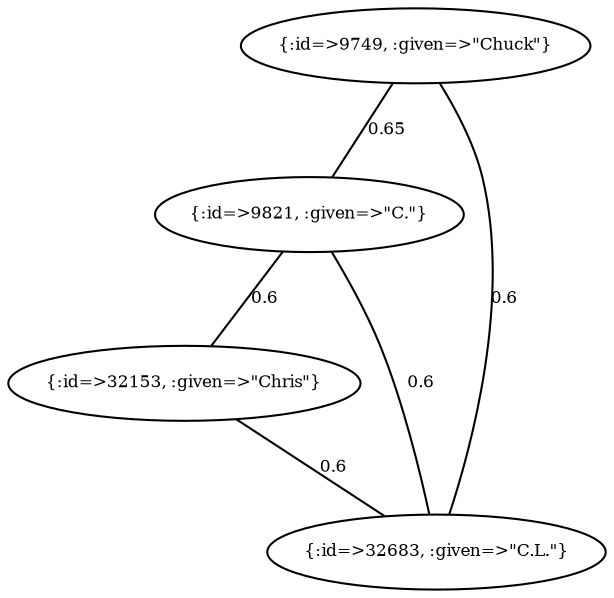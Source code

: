 graph Collector__WeightedGraph {
    "{:id=>9749, :given=>\"Chuck\"}" [
        fontsize = 8,
        label = "{:id=>9749, :given=>\"Chuck\"}"
    ]

    "{:id=>9821, :given=>\"C.\"}" [
        fontsize = 8,
        label = "{:id=>9821, :given=>\"C.\"}"
    ]

    "{:id=>32153, :given=>\"Chris\"}" [
        fontsize = 8,
        label = "{:id=>32153, :given=>\"Chris\"}"
    ]

    "{:id=>32683, :given=>\"C.L.\"}" [
        fontsize = 8,
        label = "{:id=>32683, :given=>\"C.L.\"}"
    ]

    "{:id=>9749, :given=>\"Chuck\"}" -- "{:id=>9821, :given=>\"C.\"}" [
        fontsize = 8,
        label = 0.65
    ]

    "{:id=>9749, :given=>\"Chuck\"}" -- "{:id=>32683, :given=>\"C.L.\"}" [
        fontsize = 8,
        label = 0.6
    ]

    "{:id=>9821, :given=>\"C.\"}" -- "{:id=>32153, :given=>\"Chris\"}" [
        fontsize = 8,
        label = 0.6
    ]

    "{:id=>9821, :given=>\"C.\"}" -- "{:id=>32683, :given=>\"C.L.\"}" [
        fontsize = 8,
        label = 0.6
    ]

    "{:id=>32153, :given=>\"Chris\"}" -- "{:id=>32683, :given=>\"C.L.\"}" [
        fontsize = 8,
        label = 0.6
    ]
}
